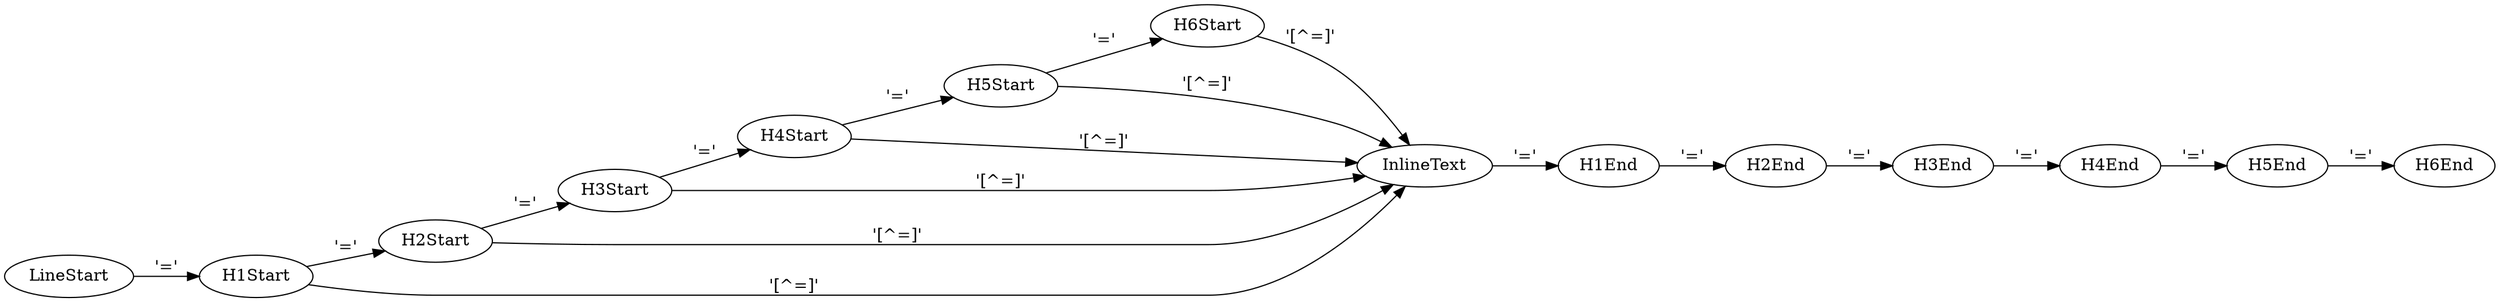 digraph {

    rankdir=LR;

    LineStart -> H1Start [label="'='"];
    H1Start -> H2Start [label="'='"];
    H2Start -> H3Start [label="'='"];
    H3Start -> H4Start [label="'='"];
    H4Start -> H5Start [label="'='"];
    H5Start -> H6Start [label="'='"];

    H1Start -> InlineText [label="'[^=]'"];
    H2Start -> InlineText [label="'[^=]'"];
    H3Start -> InlineText [label="'[^=]'"];
    H4Start -> InlineText [label="'[^=]'"];
    H5Start -> InlineText [label="'[^=]'"];
    H6Start -> InlineText [label="'[^=]'"];

    InlineText -> H1End [label="'='"];
    H1End -> H2End [label="'='"];
    H2End -> H3End [label="'='"];
    H3End -> H4End [label="'='"];
    H4End -> H5End [label="'='"];
    H5End -> H6End [label="'='"];


}